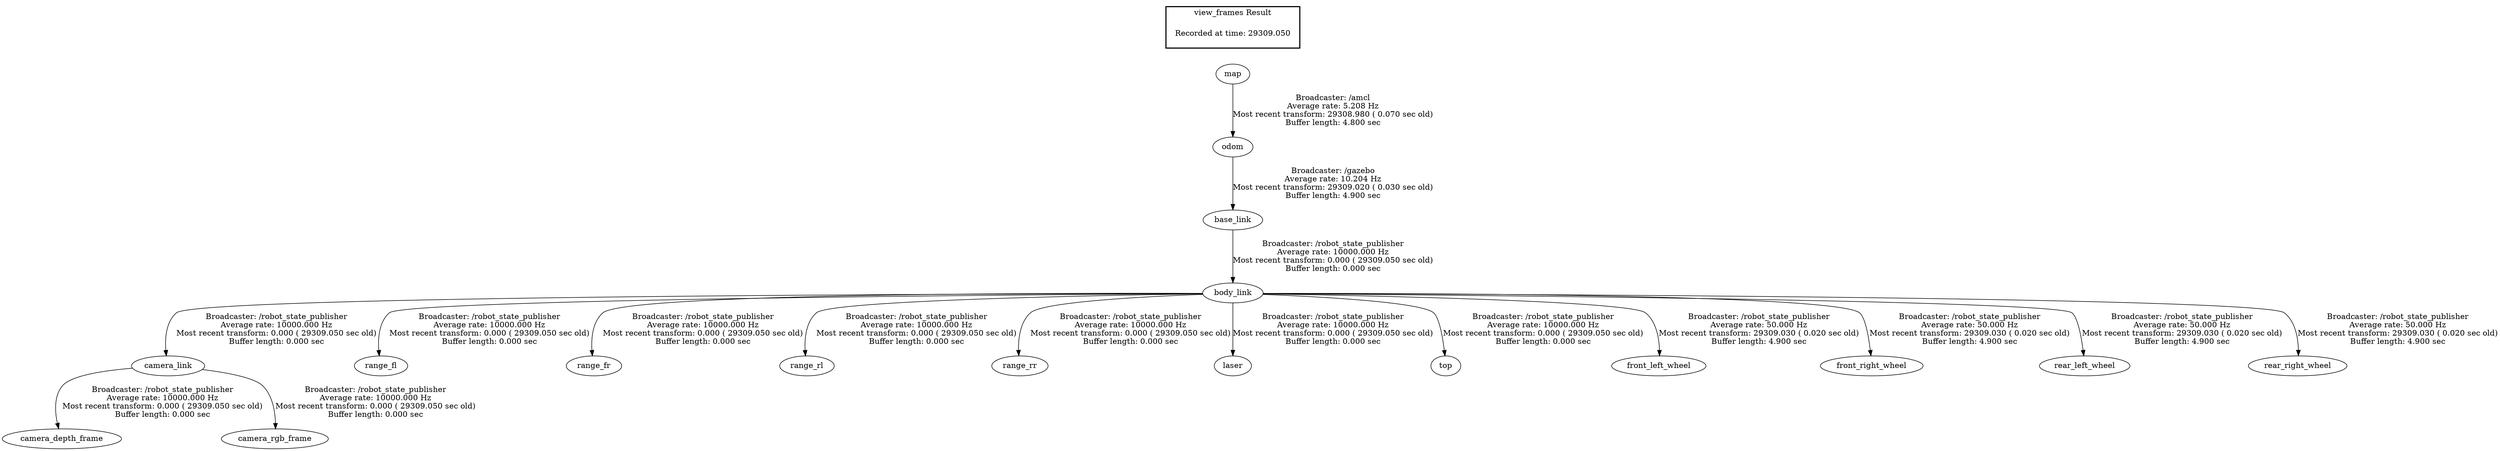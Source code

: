 digraph G {
"body_link" -> "camera_link"[label="Broadcaster: /robot_state_publisher\nAverage rate: 10000.000 Hz\nMost recent transform: 0.000 ( 29309.050 sec old)\nBuffer length: 0.000 sec\n"];
"base_link" -> "body_link"[label="Broadcaster: /robot_state_publisher\nAverage rate: 10000.000 Hz\nMost recent transform: 0.000 ( 29309.050 sec old)\nBuffer length: 0.000 sec\n"];
"odom" -> "base_link"[label="Broadcaster: /gazebo\nAverage rate: 10.204 Hz\nMost recent transform: 29309.020 ( 0.030 sec old)\nBuffer length: 4.900 sec\n"];
"camera_link" -> "camera_depth_frame"[label="Broadcaster: /robot_state_publisher\nAverage rate: 10000.000 Hz\nMost recent transform: 0.000 ( 29309.050 sec old)\nBuffer length: 0.000 sec\n"];
"camera_link" -> "camera_rgb_frame"[label="Broadcaster: /robot_state_publisher\nAverage rate: 10000.000 Hz\nMost recent transform: 0.000 ( 29309.050 sec old)\nBuffer length: 0.000 sec\n"];
"body_link" -> "range_fl"[label="Broadcaster: /robot_state_publisher\nAverage rate: 10000.000 Hz\nMost recent transform: 0.000 ( 29309.050 sec old)\nBuffer length: 0.000 sec\n"];
"body_link" -> "range_fr"[label="Broadcaster: /robot_state_publisher\nAverage rate: 10000.000 Hz\nMost recent transform: 0.000 ( 29309.050 sec old)\nBuffer length: 0.000 sec\n"];
"body_link" -> "range_rl"[label="Broadcaster: /robot_state_publisher\nAverage rate: 10000.000 Hz\nMost recent transform: 0.000 ( 29309.050 sec old)\nBuffer length: 0.000 sec\n"];
"body_link" -> "range_rr"[label="Broadcaster: /robot_state_publisher\nAverage rate: 10000.000 Hz\nMost recent transform: 0.000 ( 29309.050 sec old)\nBuffer length: 0.000 sec\n"];
"body_link" -> "laser"[label="Broadcaster: /robot_state_publisher\nAverage rate: 10000.000 Hz\nMost recent transform: 0.000 ( 29309.050 sec old)\nBuffer length: 0.000 sec\n"];
"body_link" -> "top"[label="Broadcaster: /robot_state_publisher\nAverage rate: 10000.000 Hz\nMost recent transform: 0.000 ( 29309.050 sec old)\nBuffer length: 0.000 sec\n"];
"map" -> "odom"[label="Broadcaster: /amcl\nAverage rate: 5.208 Hz\nMost recent transform: 29308.980 ( 0.070 sec old)\nBuffer length: 4.800 sec\n"];
"body_link" -> "front_left_wheel"[label="Broadcaster: /robot_state_publisher\nAverage rate: 50.000 Hz\nMost recent transform: 29309.030 ( 0.020 sec old)\nBuffer length: 4.900 sec\n"];
"body_link" -> "front_right_wheel"[label="Broadcaster: /robot_state_publisher\nAverage rate: 50.000 Hz\nMost recent transform: 29309.030 ( 0.020 sec old)\nBuffer length: 4.900 sec\n"];
"body_link" -> "rear_left_wheel"[label="Broadcaster: /robot_state_publisher\nAverage rate: 50.000 Hz\nMost recent transform: 29309.030 ( 0.020 sec old)\nBuffer length: 4.900 sec\n"];
"body_link" -> "rear_right_wheel"[label="Broadcaster: /robot_state_publisher\nAverage rate: 50.000 Hz\nMost recent transform: 29309.030 ( 0.020 sec old)\nBuffer length: 4.900 sec\n"];
edge [style=invis];
 subgraph cluster_legend { style=bold; color=black; label ="view_frames Result";
"Recorded at time: 29309.050"[ shape=plaintext ] ;
 }->"map";
}